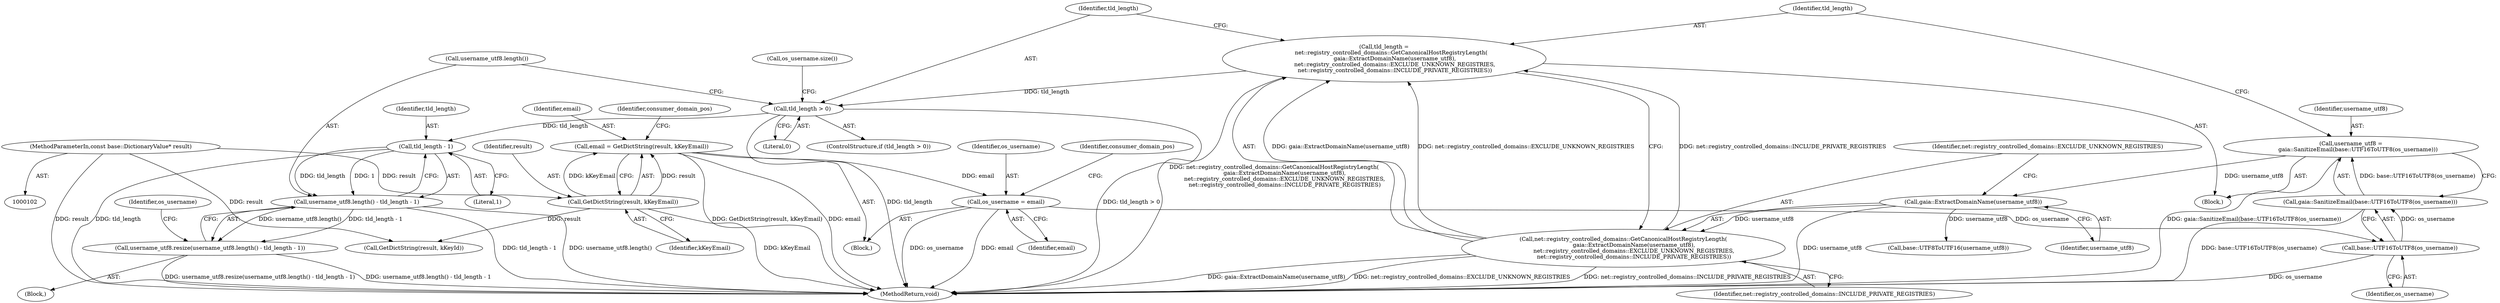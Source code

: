 digraph "0_Chrome_2440e872debd68ae7c2a8bf9ddb34df2cce378cd@API" {
"1000210" [label="(Call,tld_length =\n        net::registry_controlled_domains::GetCanonicalHostRegistryLength(\n            gaia::ExtractDomainName(username_utf8),\n            net::registry_controlled_domains::EXCLUDE_UNKNOWN_REGISTRIES,\n            net::registry_controlled_domains::INCLUDE_PRIVATE_REGISTRIES))"];
"1000212" [label="(Call,net::registry_controlled_domains::GetCanonicalHostRegistryLength(\n            gaia::ExtractDomainName(username_utf8),\n            net::registry_controlled_domains::EXCLUDE_UNKNOWN_REGISTRIES,\n            net::registry_controlled_domains::INCLUDE_PRIVATE_REGISTRIES))"];
"1000213" [label="(Call,gaia::ExtractDomainName(username_utf8))"];
"1000204" [label="(Call,username_utf8 =\n        gaia::SanitizeEmail(base::UTF16ToUTF8(os_username)))"];
"1000206" [label="(Call,gaia::SanitizeEmail(base::UTF16ToUTF8(os_username)))"];
"1000207" [label="(Call,base::UTF16ToUTF8(os_username))"];
"1000191" [label="(Call,os_username = email)"];
"1000124" [label="(Call,email = GetDictString(result, kKeyEmail))"];
"1000126" [label="(Call,GetDictString(result, kKeyEmail))"];
"1000103" [label="(MethodParameterIn,const base::DictionaryValue* result)"];
"1000218" [label="(Call,tld_length > 0)"];
"1000225" [label="(Call,tld_length - 1)"];
"1000223" [label="(Call,username_utf8.length() - tld_length - 1)"];
"1000222" [label="(Call,username_utf8.resize(username_utf8.length() - tld_length - 1))"];
"1000217" [label="(ControlStructure,if (tld_length > 0))"];
"1000224" [label="(Call,username_utf8.length())"];
"1000219" [label="(Identifier,tld_length)"];
"1000103" [label="(MethodParameterIn,const base::DictionaryValue* result)"];
"1000128" [label="(Identifier,kKeyEmail)"];
"1000249" [label="(MethodReturn,void)"];
"1000191" [label="(Call,os_username = email)"];
"1000225" [label="(Call,tld_length - 1)"];
"1000215" [label="(Identifier,net::registry_controlled_domains::EXCLUDE_UNKNOWN_REGISTRIES)"];
"1000142" [label="(Call,GetDictString(result, kKeyId))"];
"1000127" [label="(Identifier,result)"];
"1000213" [label="(Call,gaia::ExtractDomainName(username_utf8))"];
"1000204" [label="(Call,username_utf8 =\n        gaia::SanitizeEmail(base::UTF16ToUTF8(os_username)))"];
"1000214" [label="(Identifier,username_utf8)"];
"1000211" [label="(Identifier,tld_length)"];
"1000216" [label="(Identifier,net::registry_controlled_domains::INCLUDE_PRIVATE_REGISTRIES)"];
"1000192" [label="(Identifier,os_username)"];
"1000125" [label="(Identifier,email)"];
"1000229" [label="(Identifier,os_username)"];
"1000205" [label="(Identifier,username_utf8)"];
"1000196" [label="(Identifier,consumer_domain_pos)"];
"1000206" [label="(Call,gaia::SanitizeEmail(base::UTF16ToUTF8(os_username)))"];
"1000131" [label="(Identifier,consumer_domain_pos)"];
"1000210" [label="(Call,tld_length =\n        net::registry_controlled_domains::GetCanonicalHostRegistryLength(\n            gaia::ExtractDomainName(username_utf8),\n            net::registry_controlled_domains::EXCLUDE_UNKNOWN_REGISTRIES,\n            net::registry_controlled_domains::INCLUDE_PRIVATE_REGISTRIES))"];
"1000230" [label="(Call,base::UTF8ToUTF16(username_utf8))"];
"1000222" [label="(Call,username_utf8.resize(username_utf8.length() - tld_length - 1))"];
"1000112" [label="(Block,)"];
"1000208" [label="(Identifier,os_username)"];
"1000220" [label="(Literal,0)"];
"1000227" [label="(Literal,1)"];
"1000218" [label="(Call,tld_length > 0)"];
"1000126" [label="(Call,GetDictString(result, kKeyEmail))"];
"1000223" [label="(Call,username_utf8.length() - tld_length - 1)"];
"1000193" [label="(Identifier,email)"];
"1000212" [label="(Call,net::registry_controlled_domains::GetCanonicalHostRegistryLength(\n            gaia::ExtractDomainName(username_utf8),\n            net::registry_controlled_domains::EXCLUDE_UNKNOWN_REGISTRIES,\n            net::registry_controlled_domains::INCLUDE_PRIVATE_REGISTRIES))"];
"1000221" [label="(Block,)"];
"1000207" [label="(Call,base::UTF16ToUTF8(os_username))"];
"1000226" [label="(Identifier,tld_length)"];
"1000234" [label="(Call,os_username.size())"];
"1000124" [label="(Call,email = GetDictString(result, kKeyEmail))"];
"1000202" [label="(Block,)"];
"1000210" -> "1000202"  [label="AST: "];
"1000210" -> "1000212"  [label="CFG: "];
"1000211" -> "1000210"  [label="AST: "];
"1000212" -> "1000210"  [label="AST: "];
"1000219" -> "1000210"  [label="CFG: "];
"1000210" -> "1000249"  [label="DDG: net::registry_controlled_domains::GetCanonicalHostRegistryLength(\n            gaia::ExtractDomainName(username_utf8),\n            net::registry_controlled_domains::EXCLUDE_UNKNOWN_REGISTRIES,\n            net::registry_controlled_domains::INCLUDE_PRIVATE_REGISTRIES)"];
"1000212" -> "1000210"  [label="DDG: gaia::ExtractDomainName(username_utf8)"];
"1000212" -> "1000210"  [label="DDG: net::registry_controlled_domains::EXCLUDE_UNKNOWN_REGISTRIES"];
"1000212" -> "1000210"  [label="DDG: net::registry_controlled_domains::INCLUDE_PRIVATE_REGISTRIES"];
"1000210" -> "1000218"  [label="DDG: tld_length"];
"1000212" -> "1000216"  [label="CFG: "];
"1000213" -> "1000212"  [label="AST: "];
"1000215" -> "1000212"  [label="AST: "];
"1000216" -> "1000212"  [label="AST: "];
"1000212" -> "1000249"  [label="DDG: net::registry_controlled_domains::INCLUDE_PRIVATE_REGISTRIES"];
"1000212" -> "1000249"  [label="DDG: gaia::ExtractDomainName(username_utf8)"];
"1000212" -> "1000249"  [label="DDG: net::registry_controlled_domains::EXCLUDE_UNKNOWN_REGISTRIES"];
"1000213" -> "1000212"  [label="DDG: username_utf8"];
"1000213" -> "1000214"  [label="CFG: "];
"1000214" -> "1000213"  [label="AST: "];
"1000215" -> "1000213"  [label="CFG: "];
"1000213" -> "1000249"  [label="DDG: username_utf8"];
"1000204" -> "1000213"  [label="DDG: username_utf8"];
"1000213" -> "1000230"  [label="DDG: username_utf8"];
"1000204" -> "1000202"  [label="AST: "];
"1000204" -> "1000206"  [label="CFG: "];
"1000205" -> "1000204"  [label="AST: "];
"1000206" -> "1000204"  [label="AST: "];
"1000211" -> "1000204"  [label="CFG: "];
"1000204" -> "1000249"  [label="DDG: gaia::SanitizeEmail(base::UTF16ToUTF8(os_username))"];
"1000206" -> "1000204"  [label="DDG: base::UTF16ToUTF8(os_username)"];
"1000206" -> "1000207"  [label="CFG: "];
"1000207" -> "1000206"  [label="AST: "];
"1000206" -> "1000249"  [label="DDG: base::UTF16ToUTF8(os_username)"];
"1000207" -> "1000206"  [label="DDG: os_username"];
"1000207" -> "1000208"  [label="CFG: "];
"1000208" -> "1000207"  [label="AST: "];
"1000207" -> "1000249"  [label="DDG: os_username"];
"1000191" -> "1000207"  [label="DDG: os_username"];
"1000191" -> "1000112"  [label="AST: "];
"1000191" -> "1000193"  [label="CFG: "];
"1000192" -> "1000191"  [label="AST: "];
"1000193" -> "1000191"  [label="AST: "];
"1000196" -> "1000191"  [label="CFG: "];
"1000191" -> "1000249"  [label="DDG: email"];
"1000191" -> "1000249"  [label="DDG: os_username"];
"1000124" -> "1000191"  [label="DDG: email"];
"1000124" -> "1000112"  [label="AST: "];
"1000124" -> "1000126"  [label="CFG: "];
"1000125" -> "1000124"  [label="AST: "];
"1000126" -> "1000124"  [label="AST: "];
"1000131" -> "1000124"  [label="CFG: "];
"1000124" -> "1000249"  [label="DDG: email"];
"1000124" -> "1000249"  [label="DDG: GetDictString(result, kKeyEmail)"];
"1000126" -> "1000124"  [label="DDG: result"];
"1000126" -> "1000124"  [label="DDG: kKeyEmail"];
"1000126" -> "1000128"  [label="CFG: "];
"1000127" -> "1000126"  [label="AST: "];
"1000128" -> "1000126"  [label="AST: "];
"1000126" -> "1000249"  [label="DDG: kKeyEmail"];
"1000103" -> "1000126"  [label="DDG: result"];
"1000126" -> "1000142"  [label="DDG: result"];
"1000103" -> "1000102"  [label="AST: "];
"1000103" -> "1000249"  [label="DDG: result"];
"1000103" -> "1000142"  [label="DDG: result"];
"1000218" -> "1000217"  [label="AST: "];
"1000218" -> "1000220"  [label="CFG: "];
"1000219" -> "1000218"  [label="AST: "];
"1000220" -> "1000218"  [label="AST: "];
"1000224" -> "1000218"  [label="CFG: "];
"1000234" -> "1000218"  [label="CFG: "];
"1000218" -> "1000249"  [label="DDG: tld_length"];
"1000218" -> "1000249"  [label="DDG: tld_length > 0"];
"1000218" -> "1000225"  [label="DDG: tld_length"];
"1000225" -> "1000223"  [label="AST: "];
"1000225" -> "1000227"  [label="CFG: "];
"1000226" -> "1000225"  [label="AST: "];
"1000227" -> "1000225"  [label="AST: "];
"1000223" -> "1000225"  [label="CFG: "];
"1000225" -> "1000249"  [label="DDG: tld_length"];
"1000225" -> "1000223"  [label="DDG: tld_length"];
"1000225" -> "1000223"  [label="DDG: 1"];
"1000223" -> "1000222"  [label="AST: "];
"1000224" -> "1000223"  [label="AST: "];
"1000222" -> "1000223"  [label="CFG: "];
"1000223" -> "1000249"  [label="DDG: tld_length - 1"];
"1000223" -> "1000249"  [label="DDG: username_utf8.length()"];
"1000223" -> "1000222"  [label="DDG: username_utf8.length()"];
"1000223" -> "1000222"  [label="DDG: tld_length - 1"];
"1000222" -> "1000221"  [label="AST: "];
"1000229" -> "1000222"  [label="CFG: "];
"1000222" -> "1000249"  [label="DDG: username_utf8.length() - tld_length - 1"];
"1000222" -> "1000249"  [label="DDG: username_utf8.resize(username_utf8.length() - tld_length - 1)"];
}
